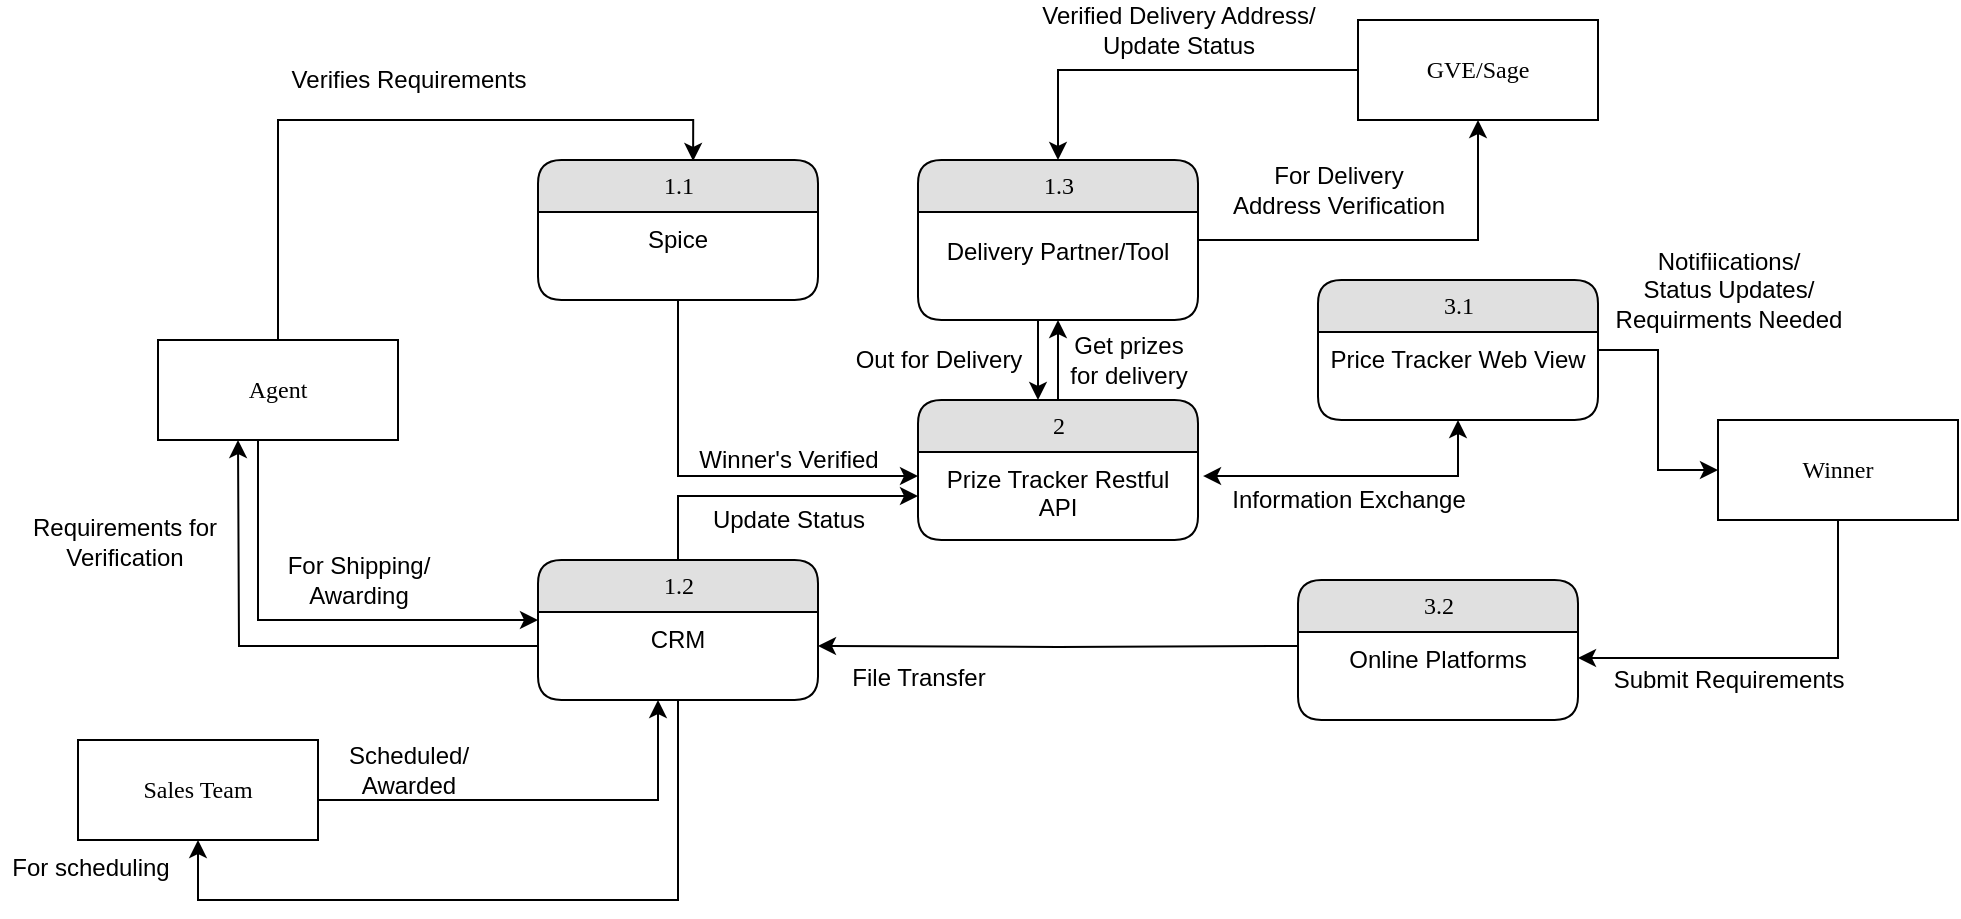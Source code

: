 <mxfile version="14.8.4" type="github">
  <diagram name="Page-1" id="52a04d89-c75d-2922-d76d-85b35f80e030">
    <mxGraphModel dx="1185" dy="667" grid="1" gridSize="10" guides="1" tooltips="1" connect="1" arrows="1" fold="1" page="1" pageScale="1" pageWidth="1100" pageHeight="850" background="none" math="0" shadow="0">
      <root>
        <mxCell id="0" />
        <mxCell id="1" parent="0" />
        <mxCell id="HTb_KsyYmO-CqoXvVr1O-27" style="edgeStyle=orthogonalEdgeStyle;rounded=0;orthogonalLoop=1;jettySize=auto;html=1;entryX=0.554;entryY=0.007;entryDx=0;entryDy=0;entryPerimeter=0;exitX=0.5;exitY=0;exitDx=0;exitDy=0;" edge="1" parent="1" source="17472293e6e8944d-30" target="HTb_KsyYmO-CqoXvVr1O-17">
          <mxGeometry relative="1" as="geometry" />
        </mxCell>
        <mxCell id="HTb_KsyYmO-CqoXvVr1O-34" style="edgeStyle=orthogonalEdgeStyle;rounded=0;orthogonalLoop=1;jettySize=auto;html=1;exitX=0.667;exitY=1;exitDx=0;exitDy=0;exitPerimeter=0;" edge="1" parent="1" source="17472293e6e8944d-30" target="HTb_KsyYmO-CqoXvVr1O-20">
          <mxGeometry relative="1" as="geometry">
            <Array as="points">
              <mxPoint x="180" y="213" />
              <mxPoint x="150" y="213" />
              <mxPoint x="150" y="340" />
            </Array>
          </mxGeometry>
        </mxCell>
        <mxCell id="17472293e6e8944d-30" value="Agent" style="whiteSpace=wrap;html=1;rounded=0;shadow=0;comic=0;labelBackgroundColor=none;strokeWidth=1;fontFamily=Verdana;fontSize=12;align=center;" parent="1" vertex="1">
          <mxGeometry x="100" y="200" width="120" height="50" as="geometry" />
        </mxCell>
        <mxCell id="1fdf3b25b50cf41e-11" value="3.2" style="swimlane;html=1;fontStyle=0;childLayout=stackLayout;horizontal=1;startSize=26;fillColor=#e0e0e0;horizontalStack=0;resizeParent=1;resizeLast=0;collapsible=1;marginBottom=0;swimlaneFillColor=#ffffff;align=center;rounded=1;shadow=0;comic=0;labelBackgroundColor=none;strokeWidth=1;fontFamily=Verdana;fontSize=12" parent="1" vertex="1">
          <mxGeometry x="670" y="320" width="140" height="70" as="geometry" />
        </mxCell>
        <mxCell id="1fdf3b25b50cf41e-12" value="Online Platforms" style="text;html=1;strokeColor=none;fillColor=none;spacingLeft=4;spacingRight=4;whiteSpace=wrap;overflow=hidden;rotatable=0;points=[[0,0.5],[1,0.5]];portConstraint=eastwest;align=center;" parent="1fdf3b25b50cf41e-11" vertex="1">
          <mxGeometry y="26" width="140" height="26" as="geometry" />
        </mxCell>
        <mxCell id="HTb_KsyYmO-CqoXvVr1O-3" value="&amp;nbsp; &amp;nbsp; &amp;nbsp; &amp;nbsp; &amp;nbsp;Verifies Requirements" style="text;html=1;resizable=0;autosize=1;align=center;verticalAlign=middle;points=[];fillColor=none;strokeColor=none;rounded=0;" vertex="1" parent="1">
          <mxGeometry x="130" y="60" width="160" height="20" as="geometry" />
        </mxCell>
        <mxCell id="HTb_KsyYmO-CqoXvVr1O-31" style="edgeStyle=orthogonalEdgeStyle;rounded=0;orthogonalLoop=1;jettySize=auto;html=1;entryX=0.5;entryY=0;entryDx=0;entryDy=0;" edge="1" parent="1" source="HTb_KsyYmO-CqoXvVr1O-15" target="HTb_KsyYmO-CqoXvVr1O-29">
          <mxGeometry relative="1" as="geometry">
            <mxPoint x="550" y="106" as="targetPoint" />
            <Array as="points">
              <mxPoint x="550" y="65" />
            </Array>
          </mxGeometry>
        </mxCell>
        <mxCell id="HTb_KsyYmO-CqoXvVr1O-15" value="GVE/Sage" style="whiteSpace=wrap;html=1;rounded=0;shadow=0;comic=0;labelBackgroundColor=none;strokeWidth=1;fontFamily=Verdana;fontSize=12;align=center;" vertex="1" parent="1">
          <mxGeometry x="700" y="40" width="120" height="50" as="geometry" />
        </mxCell>
        <mxCell id="HTb_KsyYmO-CqoXvVr1O-33" style="edgeStyle=orthogonalEdgeStyle;rounded=0;orthogonalLoop=1;jettySize=auto;html=1;exitX=1;exitY=0.5;exitDx=0;exitDy=0;" edge="1" parent="1" source="HTb_KsyYmO-CqoXvVr1O-16">
          <mxGeometry relative="1" as="geometry">
            <mxPoint x="120" y="470" as="sourcePoint" />
            <mxPoint x="350" y="380" as="targetPoint" />
            <Array as="points">
              <mxPoint x="180" y="430" />
              <mxPoint x="350" y="430" />
            </Array>
          </mxGeometry>
        </mxCell>
        <mxCell id="HTb_KsyYmO-CqoXvVr1O-16" value="Sales Team" style="whiteSpace=wrap;html=1;rounded=0;shadow=0;comic=0;labelBackgroundColor=none;strokeWidth=1;fontFamily=Verdana;fontSize=12;align=center;" vertex="1" parent="1">
          <mxGeometry x="60" y="400" width="120" height="50" as="geometry" />
        </mxCell>
        <mxCell id="HTb_KsyYmO-CqoXvVr1O-44" style="edgeStyle=orthogonalEdgeStyle;rounded=0;orthogonalLoop=1;jettySize=auto;html=1;entryX=0;entryY=0.273;entryDx=0;entryDy=0;entryPerimeter=0;" edge="1" parent="1" source="HTb_KsyYmO-CqoXvVr1O-17" target="HTb_KsyYmO-CqoXvVr1O-26">
          <mxGeometry relative="1" as="geometry" />
        </mxCell>
        <mxCell id="HTb_KsyYmO-CqoXvVr1O-17" value="1.1" style="swimlane;html=1;fontStyle=0;childLayout=stackLayout;horizontal=1;startSize=26;fillColor=#e0e0e0;horizontalStack=0;resizeParent=1;resizeLast=0;collapsible=1;marginBottom=0;swimlaneFillColor=#ffffff;align=center;rounded=1;shadow=0;comic=0;labelBackgroundColor=none;strokeWidth=1;fontFamily=Verdana;fontSize=12" vertex="1" parent="1">
          <mxGeometry x="290" y="110" width="140" height="70" as="geometry" />
        </mxCell>
        <mxCell id="HTb_KsyYmO-CqoXvVr1O-18" value="Spice" style="text;html=1;strokeColor=none;fillColor=none;spacingLeft=4;spacingRight=4;whiteSpace=wrap;overflow=hidden;rotatable=0;points=[[0,0.5],[1,0.5]];portConstraint=eastwest;align=center;" vertex="1" parent="HTb_KsyYmO-CqoXvVr1O-17">
          <mxGeometry y="26" width="140" height="26" as="geometry" />
        </mxCell>
        <mxCell id="HTb_KsyYmO-CqoXvVr1O-43" style="edgeStyle=orthogonalEdgeStyle;rounded=0;orthogonalLoop=1;jettySize=auto;html=1;entryX=0;entryY=0.5;entryDx=0;entryDy=0;" edge="1" parent="1" source="HTb_KsyYmO-CqoXvVr1O-19" target="HTb_KsyYmO-CqoXvVr1O-26">
          <mxGeometry relative="1" as="geometry" />
        </mxCell>
        <mxCell id="HTb_KsyYmO-CqoXvVr1O-65" style="edgeStyle=orthogonalEdgeStyle;rounded=0;orthogonalLoop=1;jettySize=auto;html=1;entryX=0.5;entryY=1;entryDx=0;entryDy=0;startArrow=none;startFill=0;" edge="1" parent="1" source="HTb_KsyYmO-CqoXvVr1O-19" target="HTb_KsyYmO-CqoXvVr1O-16">
          <mxGeometry relative="1" as="geometry">
            <Array as="points">
              <mxPoint x="360" y="480" />
              <mxPoint x="120" y="480" />
            </Array>
          </mxGeometry>
        </mxCell>
        <mxCell id="HTb_KsyYmO-CqoXvVr1O-19" value="1.2" style="swimlane;html=1;fontStyle=0;childLayout=stackLayout;horizontal=1;startSize=26;fillColor=#e0e0e0;horizontalStack=0;resizeParent=1;resizeLast=0;collapsible=1;marginBottom=0;swimlaneFillColor=#ffffff;align=center;rounded=1;shadow=0;comic=0;labelBackgroundColor=none;strokeWidth=1;fontFamily=Verdana;fontSize=12" vertex="1" parent="1">
          <mxGeometry x="290" y="310" width="140" height="70" as="geometry" />
        </mxCell>
        <mxCell id="HTb_KsyYmO-CqoXvVr1O-20" value="CRM" style="text;html=1;strokeColor=none;fillColor=none;spacingLeft=4;spacingRight=4;whiteSpace=wrap;overflow=hidden;rotatable=0;points=[[0,0.5],[1,0.5]];portConstraint=eastwest;align=center;" vertex="1" parent="HTb_KsyYmO-CqoXvVr1O-19">
          <mxGeometry y="26" width="140" height="34" as="geometry" />
        </mxCell>
        <mxCell id="HTb_KsyYmO-CqoXvVr1O-39" style="edgeStyle=orthogonalEdgeStyle;rounded=0;orthogonalLoop=1;jettySize=auto;html=1;entryX=0;entryY=0.5;entryDx=0;entryDy=0;" edge="1" parent="1" source="HTb_KsyYmO-CqoXvVr1O-21" target="HTb_KsyYmO-CqoXvVr1O-24">
          <mxGeometry relative="1" as="geometry" />
        </mxCell>
        <mxCell id="HTb_KsyYmO-CqoXvVr1O-48" style="edgeStyle=orthogonalEdgeStyle;rounded=0;orthogonalLoop=1;jettySize=auto;html=1;exitX=0.5;exitY=1;exitDx=0;exitDy=0;entryX=1.018;entryY=0.273;entryDx=0;entryDy=0;entryPerimeter=0;startArrow=classic;startFill=1;" edge="1" parent="1" source="HTb_KsyYmO-CqoXvVr1O-21" target="HTb_KsyYmO-CqoXvVr1O-26">
          <mxGeometry relative="1" as="geometry" />
        </mxCell>
        <mxCell id="HTb_KsyYmO-CqoXvVr1O-21" value="3.1" style="swimlane;html=1;fontStyle=0;childLayout=stackLayout;horizontal=1;startSize=26;fillColor=#e0e0e0;horizontalStack=0;resizeParent=1;resizeLast=0;collapsible=1;marginBottom=0;swimlaneFillColor=#ffffff;align=center;rounded=1;shadow=0;comic=0;labelBackgroundColor=none;strokeWidth=1;fontFamily=Verdana;fontSize=12" vertex="1" parent="1">
          <mxGeometry x="680" y="170" width="140" height="70" as="geometry" />
        </mxCell>
        <mxCell id="HTb_KsyYmO-CqoXvVr1O-22" value="Price Tracker Web View" style="text;html=1;strokeColor=none;fillColor=none;spacingLeft=4;spacingRight=4;whiteSpace=wrap;overflow=hidden;rotatable=0;points=[[0,0.5],[1,0.5]];portConstraint=eastwest;align=center;" vertex="1" parent="HTb_KsyYmO-CqoXvVr1O-21">
          <mxGeometry y="26" width="140" height="26" as="geometry" />
        </mxCell>
        <mxCell id="HTb_KsyYmO-CqoXvVr1O-40" style="edgeStyle=orthogonalEdgeStyle;rounded=0;orthogonalLoop=1;jettySize=auto;html=1;exitX=0.5;exitY=1;exitDx=0;exitDy=0;entryX=1;entryY=0.5;entryDx=0;entryDy=0;" edge="1" parent="1" source="HTb_KsyYmO-CqoXvVr1O-24" target="1fdf3b25b50cf41e-12">
          <mxGeometry relative="1" as="geometry" />
        </mxCell>
        <mxCell id="HTb_KsyYmO-CqoXvVr1O-24" value="Winner" style="whiteSpace=wrap;html=1;rounded=0;shadow=0;comic=0;labelBackgroundColor=none;strokeWidth=1;fontFamily=Verdana;fontSize=12;align=center;" vertex="1" parent="1">
          <mxGeometry x="880" y="240" width="120" height="50" as="geometry" />
        </mxCell>
        <mxCell id="HTb_KsyYmO-CqoXvVr1O-59" style="edgeStyle=orthogonalEdgeStyle;rounded=0;orthogonalLoop=1;jettySize=auto;html=1;exitX=0.5;exitY=0;exitDx=0;exitDy=0;entryX=0.5;entryY=1;entryDx=0;entryDy=0;startArrow=none;startFill=0;" edge="1" parent="1" source="HTb_KsyYmO-CqoXvVr1O-25" target="HTb_KsyYmO-CqoXvVr1O-29">
          <mxGeometry relative="1" as="geometry" />
        </mxCell>
        <mxCell id="HTb_KsyYmO-CqoXvVr1O-25" value="2" style="swimlane;html=1;fontStyle=0;childLayout=stackLayout;horizontal=1;startSize=26;fillColor=#e0e0e0;horizontalStack=0;resizeParent=1;resizeLast=0;collapsible=1;marginBottom=0;swimlaneFillColor=#ffffff;align=center;rounded=1;shadow=0;comic=0;labelBackgroundColor=none;strokeWidth=1;fontFamily=Verdana;fontSize=12" vertex="1" parent="1">
          <mxGeometry x="480" y="230" width="140" height="70" as="geometry" />
        </mxCell>
        <mxCell id="HTb_KsyYmO-CqoXvVr1O-26" value="Prize Tracker Restful API" style="text;html=1;strokeColor=none;fillColor=none;spacingLeft=4;spacingRight=4;whiteSpace=wrap;overflow=hidden;rotatable=0;points=[[0,0.5],[1,0.5]];portConstraint=eastwest;align=center;" vertex="1" parent="HTb_KsyYmO-CqoXvVr1O-25">
          <mxGeometry y="26" width="140" height="44" as="geometry" />
        </mxCell>
        <mxCell id="HTb_KsyYmO-CqoXvVr1O-61" style="edgeStyle=orthogonalEdgeStyle;rounded=0;orthogonalLoop=1;jettySize=auto;html=1;entryX=0.5;entryY=1;entryDx=0;entryDy=0;startArrow=none;startFill=0;" edge="1" parent="1" source="HTb_KsyYmO-CqoXvVr1O-29" target="HTb_KsyYmO-CqoXvVr1O-15">
          <mxGeometry relative="1" as="geometry" />
        </mxCell>
        <mxCell id="HTb_KsyYmO-CqoXvVr1O-29" value="1.3" style="swimlane;html=1;fontStyle=0;childLayout=stackLayout;horizontal=1;startSize=26;fillColor=#e0e0e0;horizontalStack=0;resizeParent=1;resizeLast=0;collapsible=1;marginBottom=0;swimlaneFillColor=#ffffff;align=center;rounded=1;shadow=0;comic=0;labelBackgroundColor=none;strokeWidth=1;fontFamily=Verdana;fontSize=12" vertex="1" parent="1">
          <mxGeometry x="480" y="110" width="140" height="80" as="geometry" />
        </mxCell>
        <mxCell id="HTb_KsyYmO-CqoXvVr1O-37" style="edgeStyle=orthogonalEdgeStyle;rounded=0;orthogonalLoop=1;jettySize=auto;html=1;" edge="1" parent="1">
          <mxGeometry relative="1" as="geometry">
            <mxPoint x="550" y="190" as="sourcePoint" />
            <mxPoint x="540" y="230" as="targetPoint" />
            <Array as="points">
              <mxPoint x="540" y="190" />
              <mxPoint x="540" y="230" />
            </Array>
          </mxGeometry>
        </mxCell>
        <mxCell id="HTb_KsyYmO-CqoXvVr1O-30" value="Delivery Partner/Tool" style="text;html=1;strokeColor=none;fillColor=none;spacingLeft=4;spacingRight=4;whiteSpace=wrap;overflow=hidden;rotatable=0;points=[[0,0.5],[1,0.5]];portConstraint=eastwest;align=center;" vertex="1" parent="1">
          <mxGeometry x="480" y="142" width="140" height="44" as="geometry" />
        </mxCell>
        <mxCell id="HTb_KsyYmO-CqoXvVr1O-45" style="edgeStyle=orthogonalEdgeStyle;rounded=0;orthogonalLoop=1;jettySize=auto;html=1;entryX=1;entryY=0.5;entryDx=0;entryDy=0;" edge="1" parent="1" target="HTb_KsyYmO-CqoXvVr1O-20">
          <mxGeometry relative="1" as="geometry">
            <mxPoint x="670" y="353" as="sourcePoint" />
          </mxGeometry>
        </mxCell>
        <mxCell id="HTb_KsyYmO-CqoXvVr1O-49" value="Winner&#39;s Verified" style="text;html=1;resizable=0;autosize=1;align=center;verticalAlign=middle;points=[];fillColor=none;strokeColor=none;rounded=0;" vertex="1" parent="1">
          <mxGeometry x="360" y="250" width="110" height="20" as="geometry" />
        </mxCell>
        <mxCell id="HTb_KsyYmO-CqoXvVr1O-50" value="Information Exchange" style="text;html=1;resizable=0;autosize=1;align=center;verticalAlign=middle;points=[];fillColor=none;strokeColor=none;rounded=0;" vertex="1" parent="1">
          <mxGeometry x="630" y="270" width="130" height="20" as="geometry" />
        </mxCell>
        <mxCell id="HTb_KsyYmO-CqoXvVr1O-51" value="Notifiications/&lt;br&gt;Status Updates/&lt;br&gt;Requirments Needed" style="text;html=1;resizable=0;autosize=1;align=center;verticalAlign=middle;points=[];fillColor=none;strokeColor=none;rounded=0;" vertex="1" parent="1">
          <mxGeometry x="820" y="150" width="130" height="50" as="geometry" />
        </mxCell>
        <mxCell id="HTb_KsyYmO-CqoXvVr1O-52" value="Submit Requirements" style="text;html=1;resizable=0;autosize=1;align=center;verticalAlign=middle;points=[];fillColor=none;strokeColor=none;rounded=0;" vertex="1" parent="1">
          <mxGeometry x="820" y="360" width="130" height="20" as="geometry" />
        </mxCell>
        <mxCell id="HTb_KsyYmO-CqoXvVr1O-53" value="Requirements for &lt;br&gt;Verification" style="text;html=1;resizable=0;autosize=1;align=center;verticalAlign=middle;points=[];fillColor=none;strokeColor=none;rounded=0;" vertex="1" parent="1">
          <mxGeometry x="28" y="286" width="110" height="30" as="geometry" />
        </mxCell>
        <mxCell id="HTb_KsyYmO-CqoXvVr1O-54" style="edgeStyle=orthogonalEdgeStyle;rounded=0;orthogonalLoop=1;jettySize=auto;html=1;startArrow=none;startFill=0;" edge="1" parent="1" source="HTb_KsyYmO-CqoXvVr1O-20">
          <mxGeometry relative="1" as="geometry">
            <mxPoint x="140" y="250" as="targetPoint" />
          </mxGeometry>
        </mxCell>
        <mxCell id="HTb_KsyYmO-CqoXvVr1O-55" value="File Transfer" style="text;html=1;resizable=0;autosize=1;align=center;verticalAlign=middle;points=[];fillColor=none;strokeColor=none;rounded=0;" vertex="1" parent="1">
          <mxGeometry x="440" y="359" width="80" height="20" as="geometry" />
        </mxCell>
        <mxCell id="HTb_KsyYmO-CqoXvVr1O-56" value="For Shipping/ &lt;br&gt;Awarding" style="text;html=1;resizable=0;autosize=1;align=center;verticalAlign=middle;points=[];fillColor=none;strokeColor=none;rounded=0;" vertex="1" parent="1">
          <mxGeometry x="155" y="305" width="90" height="30" as="geometry" />
        </mxCell>
        <mxCell id="HTb_KsyYmO-CqoXvVr1O-57" value="Update Status" style="text;html=1;resizable=0;autosize=1;align=center;verticalAlign=middle;points=[];fillColor=none;strokeColor=none;rounded=0;" vertex="1" parent="1">
          <mxGeometry x="370" y="280" width="90" height="20" as="geometry" />
        </mxCell>
        <mxCell id="HTb_KsyYmO-CqoXvVr1O-60" value="For Delivery &lt;br&gt;Address Verification" style="text;html=1;resizable=0;autosize=1;align=center;verticalAlign=middle;points=[];fillColor=none;strokeColor=none;rounded=0;" vertex="1" parent="1">
          <mxGeometry x="630" y="110" width="120" height="30" as="geometry" />
        </mxCell>
        <mxCell id="HTb_KsyYmO-CqoXvVr1O-62" value="Get prizes &lt;br&gt;for delivery" style="text;html=1;resizable=0;autosize=1;align=center;verticalAlign=middle;points=[];fillColor=none;strokeColor=none;rounded=0;" vertex="1" parent="1">
          <mxGeometry x="550" y="195" width="70" height="30" as="geometry" />
        </mxCell>
        <mxCell id="HTb_KsyYmO-CqoXvVr1O-63" value="Out for Delivery" style="text;html=1;resizable=0;autosize=1;align=center;verticalAlign=middle;points=[];fillColor=none;strokeColor=none;rounded=0;" vertex="1" parent="1">
          <mxGeometry x="440" y="200" width="100" height="20" as="geometry" />
        </mxCell>
        <mxCell id="HTb_KsyYmO-CqoXvVr1O-64" value="Verified Delivery Address/&lt;br&gt;Update Status" style="text;html=1;resizable=0;autosize=1;align=center;verticalAlign=middle;points=[];fillColor=none;strokeColor=none;rounded=0;" vertex="1" parent="1">
          <mxGeometry x="535" y="30" width="150" height="30" as="geometry" />
        </mxCell>
        <mxCell id="HTb_KsyYmO-CqoXvVr1O-66" value="For scheduling" style="text;html=1;resizable=0;autosize=1;align=center;verticalAlign=middle;points=[];fillColor=none;strokeColor=none;rounded=0;" vertex="1" parent="1">
          <mxGeometry x="21" y="454" width="90" height="20" as="geometry" />
        </mxCell>
        <mxCell id="HTb_KsyYmO-CqoXvVr1O-67" value="Scheduled/&lt;br&gt;Awarded" style="text;html=1;resizable=0;autosize=1;align=center;verticalAlign=middle;points=[];fillColor=none;strokeColor=none;rounded=0;" vertex="1" parent="1">
          <mxGeometry x="185" y="400" width="80" height="30" as="geometry" />
        </mxCell>
      </root>
    </mxGraphModel>
  </diagram>
</mxfile>

